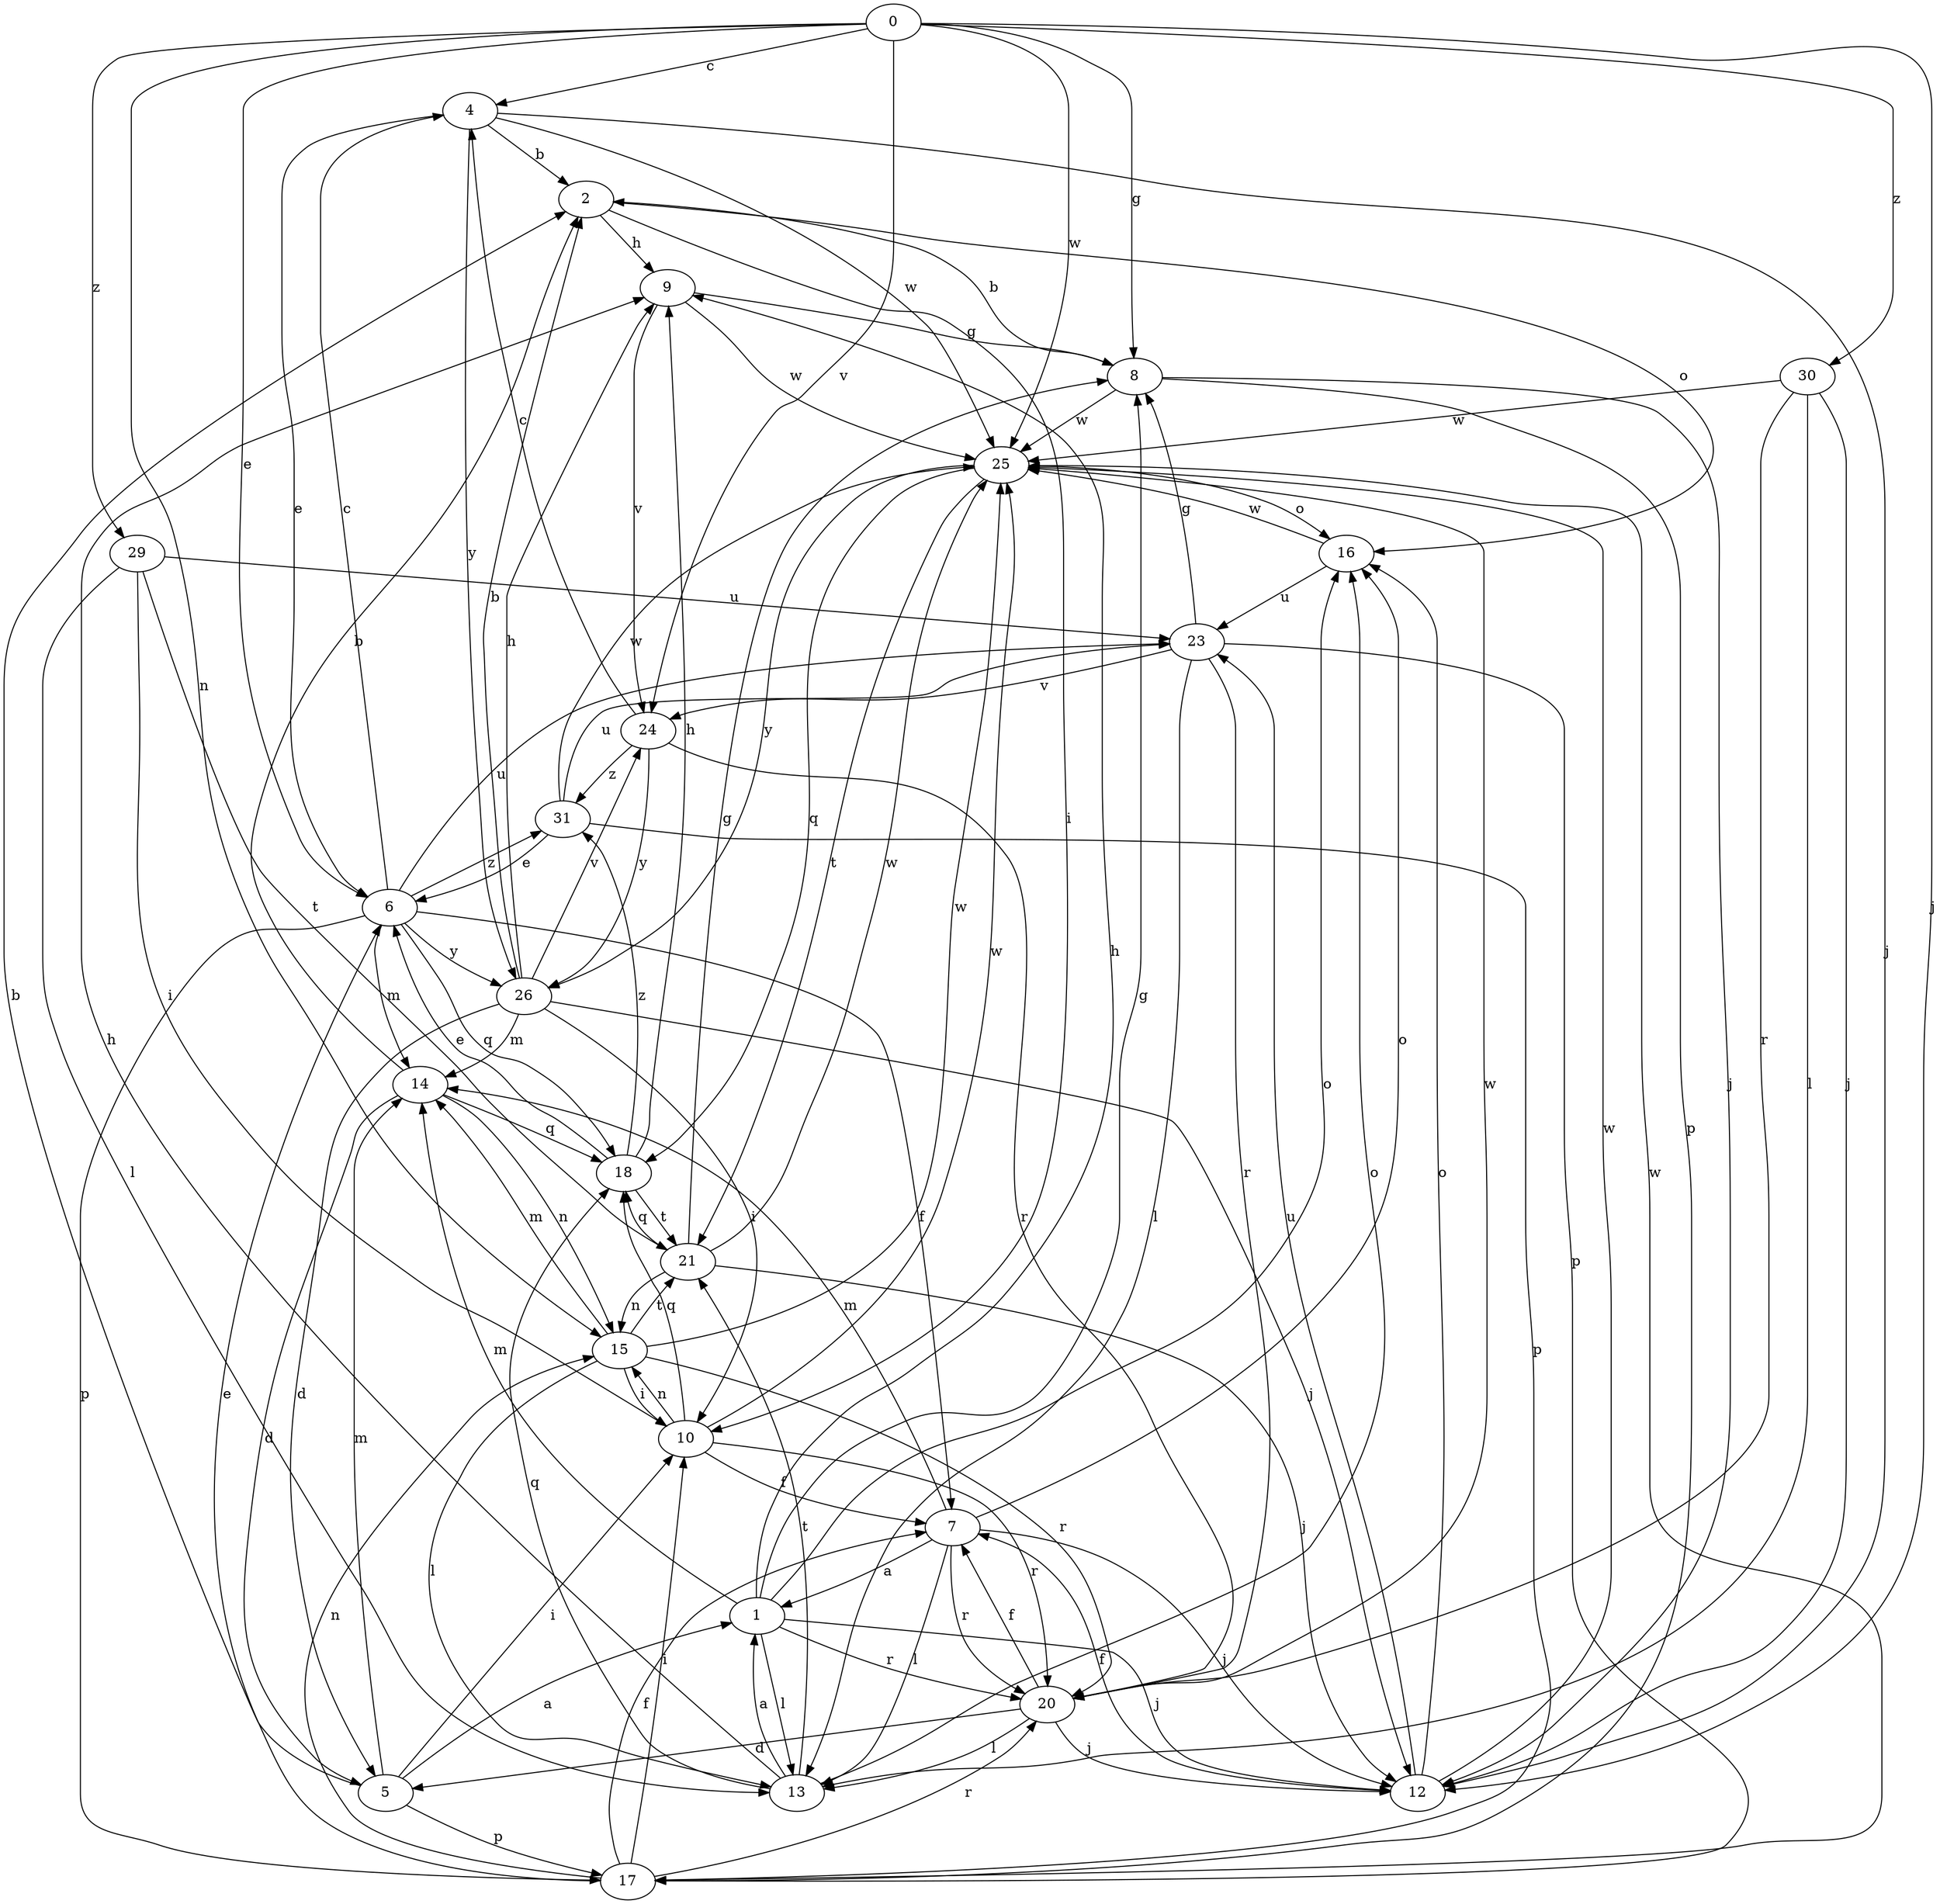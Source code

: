 strict digraph  {
0;
1;
2;
4;
5;
6;
7;
8;
9;
10;
12;
13;
14;
15;
16;
17;
18;
20;
21;
23;
24;
25;
26;
29;
30;
31;
0 -> 4  [label=c];
0 -> 6  [label=e];
0 -> 8  [label=g];
0 -> 12  [label=j];
0 -> 15  [label=n];
0 -> 24  [label=v];
0 -> 25  [label=w];
0 -> 29  [label=z];
0 -> 30  [label=z];
1 -> 8  [label=g];
1 -> 9  [label=h];
1 -> 12  [label=j];
1 -> 13  [label=l];
1 -> 14  [label=m];
1 -> 16  [label=o];
1 -> 20  [label=r];
2 -> 9  [label=h];
2 -> 10  [label=i];
2 -> 16  [label=o];
4 -> 2  [label=b];
4 -> 6  [label=e];
4 -> 12  [label=j];
4 -> 25  [label=w];
4 -> 26  [label=y];
5 -> 1  [label=a];
5 -> 2  [label=b];
5 -> 10  [label=i];
5 -> 14  [label=m];
5 -> 17  [label=p];
6 -> 4  [label=c];
6 -> 7  [label=f];
6 -> 14  [label=m];
6 -> 17  [label=p];
6 -> 18  [label=q];
6 -> 23  [label=u];
6 -> 26  [label=y];
6 -> 31  [label=z];
7 -> 1  [label=a];
7 -> 12  [label=j];
7 -> 13  [label=l];
7 -> 14  [label=m];
7 -> 16  [label=o];
7 -> 20  [label=r];
8 -> 2  [label=b];
8 -> 12  [label=j];
8 -> 17  [label=p];
8 -> 25  [label=w];
9 -> 8  [label=g];
9 -> 24  [label=v];
9 -> 25  [label=w];
10 -> 7  [label=f];
10 -> 15  [label=n];
10 -> 18  [label=q];
10 -> 20  [label=r];
10 -> 25  [label=w];
12 -> 7  [label=f];
12 -> 16  [label=o];
12 -> 23  [label=u];
12 -> 25  [label=w];
13 -> 1  [label=a];
13 -> 9  [label=h];
13 -> 16  [label=o];
13 -> 18  [label=q];
13 -> 21  [label=t];
14 -> 2  [label=b];
14 -> 5  [label=d];
14 -> 15  [label=n];
14 -> 18  [label=q];
15 -> 10  [label=i];
15 -> 13  [label=l];
15 -> 14  [label=m];
15 -> 20  [label=r];
15 -> 21  [label=t];
15 -> 25  [label=w];
16 -> 23  [label=u];
16 -> 25  [label=w];
17 -> 6  [label=e];
17 -> 7  [label=f];
17 -> 10  [label=i];
17 -> 15  [label=n];
17 -> 20  [label=r];
17 -> 25  [label=w];
18 -> 6  [label=e];
18 -> 9  [label=h];
18 -> 21  [label=t];
18 -> 31  [label=z];
20 -> 5  [label=d];
20 -> 7  [label=f];
20 -> 12  [label=j];
20 -> 13  [label=l];
20 -> 25  [label=w];
21 -> 8  [label=g];
21 -> 12  [label=j];
21 -> 15  [label=n];
21 -> 18  [label=q];
21 -> 25  [label=w];
23 -> 8  [label=g];
23 -> 13  [label=l];
23 -> 17  [label=p];
23 -> 20  [label=r];
23 -> 24  [label=v];
24 -> 4  [label=c];
24 -> 20  [label=r];
24 -> 26  [label=y];
24 -> 31  [label=z];
25 -> 16  [label=o];
25 -> 18  [label=q];
25 -> 21  [label=t];
25 -> 26  [label=y];
26 -> 2  [label=b];
26 -> 5  [label=d];
26 -> 9  [label=h];
26 -> 10  [label=i];
26 -> 12  [label=j];
26 -> 14  [label=m];
26 -> 24  [label=v];
29 -> 10  [label=i];
29 -> 13  [label=l];
29 -> 21  [label=t];
29 -> 23  [label=u];
30 -> 12  [label=j];
30 -> 13  [label=l];
30 -> 20  [label=r];
30 -> 25  [label=w];
31 -> 6  [label=e];
31 -> 17  [label=p];
31 -> 23  [label=u];
31 -> 25  [label=w];
}
